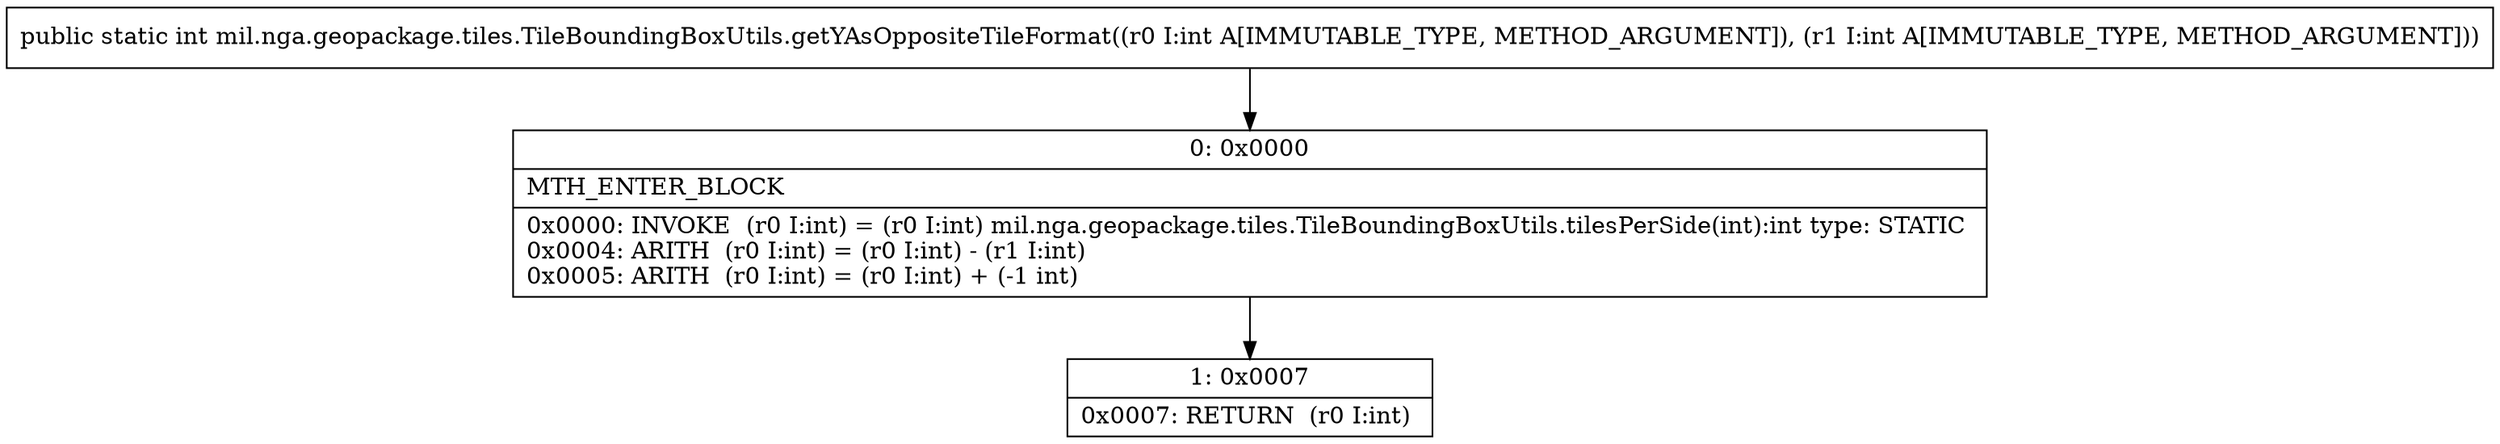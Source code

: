 digraph "CFG formil.nga.geopackage.tiles.TileBoundingBoxUtils.getYAsOppositeTileFormat(II)I" {
Node_0 [shape=record,label="{0\:\ 0x0000|MTH_ENTER_BLOCK\l|0x0000: INVOKE  (r0 I:int) = (r0 I:int) mil.nga.geopackage.tiles.TileBoundingBoxUtils.tilesPerSide(int):int type: STATIC \l0x0004: ARITH  (r0 I:int) = (r0 I:int) \- (r1 I:int) \l0x0005: ARITH  (r0 I:int) = (r0 I:int) + (\-1 int) \l}"];
Node_1 [shape=record,label="{1\:\ 0x0007|0x0007: RETURN  (r0 I:int) \l}"];
MethodNode[shape=record,label="{public static int mil.nga.geopackage.tiles.TileBoundingBoxUtils.getYAsOppositeTileFormat((r0 I:int A[IMMUTABLE_TYPE, METHOD_ARGUMENT]), (r1 I:int A[IMMUTABLE_TYPE, METHOD_ARGUMENT])) }"];
MethodNode -> Node_0;
Node_0 -> Node_1;
}

